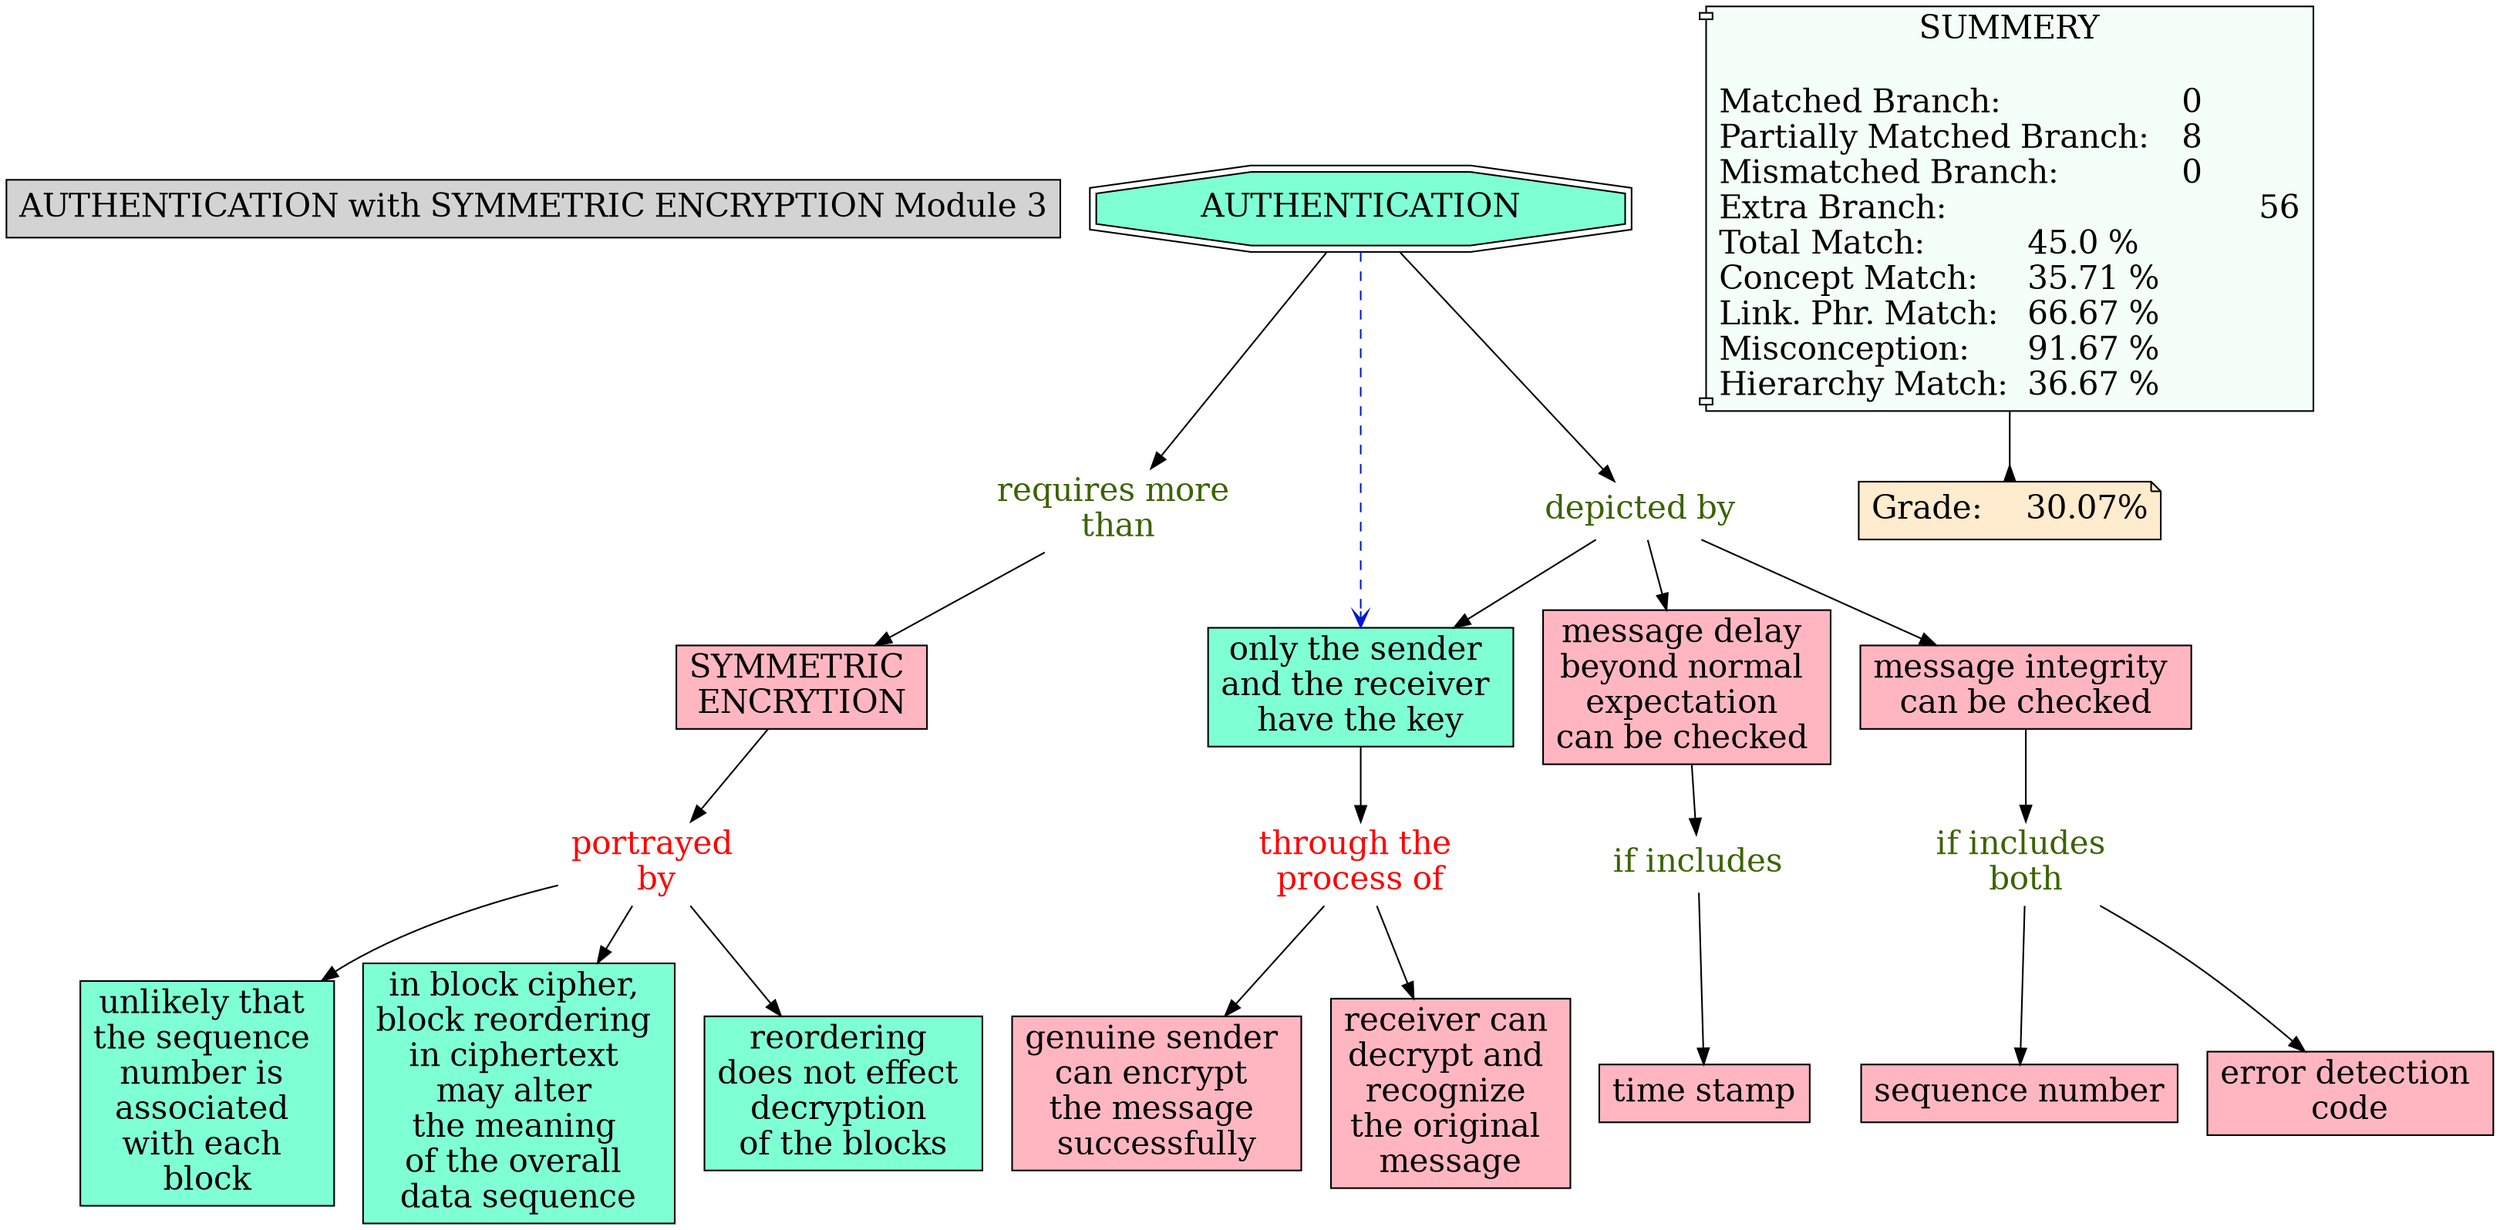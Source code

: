 // The Round Table
digraph {
	"1S3ZPKHM8-134B56F-R97" [label="AUTHENTICATION with SYMMETRIC ENCRYPTION Module 3" Gsplines=true fontsize=20 shape=rect style=filled]
	"1S46Q24P3-1JVFNHG-SL" [label=AUTHENTICATION Gsplines=true fillcolor=aquamarine fontsize=20 shape=doubleoctagon style=filled]
	"1S46Q8172-1CQ8RVS-15S" [label="requires more 
than" Gsplines=true fontcolor="#3B6300" fontsize=20 shape=none]
	"1S46Q24P3-1JVFNHG-SL" -> "1S46Q8172-1CQ8RVS-15S" [constraint=true]
	"1S46QBS0D-11Q0YW7-19R" [label="depicted by
" Gsplines=true fontcolor="#3B6300" fontsize=20 shape=none]
	"1S46Q04T4-18QYM7Z-RC" [label="only the sender 
and the receiver 
have the key
" Gsplines=true fillcolor=aquamarine fontsize=20 shape=rect style=filled]
	"1S46QBS0D-11Q0YW7-19R" -> "1S46Q04T4-18QYM7Z-RC" [constraint=true]
	"1S46QGJB6-MTRRH-1G7" [label="if includes 
both" Gsplines=true fontcolor="#3B6300" fontsize=20 shape=none]
	"1S46Q1JWS-241HG51-SD" [label="sequence number
" Gsplines=true fillcolor="#FFB6C1" fontsize=20 shape=rect style=filled]
	"1S46QGJB6-MTRRH-1G7" -> "1S46Q1JWS-241HG51-SD" [constraint=true]
	"1S46QGJB6-MTRRH-1G7" [label="if includes 
both" Gsplines=true fontcolor="#3B6300" fontsize=20 shape=none]
	"1S46Q1H24-25BQNGK-S8" [label="error detection 
code" Gsplines=true fillcolor="#FFB6C1" fontsize=20 shape=rect style=filled]
	"1S46QGJB6-MTRRH-1G7" -> "1S46Q1H24-25BQNGK-S8" [constraint=true]
	"1S46QCX9K-11SS2J0-1CQ" [label="portrayed 
by" Gsplines=true fontcolor=red fontsize=20 shape=none]
	"1S46Q2LZZ-R7XK4T-T3" [label="unlikely that 
the sequence 
number is 
associated 
with each 
block" Gsplines=true fillcolor=aquamarine fontsize=20 shape=rect style=filled]
	"1S46QCX9K-11SS2J0-1CQ" -> "1S46Q2LZZ-R7XK4T-T3" [constraint=true]
	"1S46Q09LB-R6K99P-RM" [label="message delay 
beyond normal 
expectation 
can be checked 
" Gsplines=true fillcolor="#FFB6C1" fontsize=20 shape=rect style=filled]
	"1S46QYQ6G-1XHL7SR-21N" [label="if includes
" Gsplines=true fontcolor="#3B6300" fontsize=20 shape=none]
	"1S46Q09LB-R6K99P-RM" -> "1S46QYQ6G-1XHL7SR-21N" [constraint=true]
	"1S46QJ75F-XB1Y84-1J4" [label="through the 
process of
" Gsplines=true fontcolor=red fontsize=20 shape=none]
	"1S46Q0S97-SB1KG2-RW" [label="genuine sender 
can encrypt 
the message 
successfully" Gsplines=true fillcolor="#FFB6C1" fontsize=20 shape=rect style=filled]
	"1S46QJ75F-XB1Y84-1J4" -> "1S46Q0S97-SB1KG2-RW" [constraint=true]
	"1S46QBS0D-11Q0YW7-19R" [label="depicted by
" Gsplines=true fontcolor="#3B6300" fontsize=20 shape=none]
	"1S46Q09LB-R6K99P-RM" [label="message delay 
beyond normal 
expectation 
can be checked 
" Gsplines=true fillcolor="#FFB6C1" fontsize=20 shape=rect style=filled]
	"1S46QBS0D-11Q0YW7-19R" -> "1S46Q09LB-R6K99P-RM" [constraint=true]
	"1S46QJ75F-XB1Y84-1J4" [label="through the 
process of
" Gsplines=true fontcolor=red fontsize=20 shape=none]
	"1S46Q0V2C-1ZTCWHZ-S0" [label="receiver can 
decrypt and 
recognize 
the original 
message" Gsplines=true fillcolor="#FFB6C1" fontsize=20 shape=rect style=filled]
	"1S46QJ75F-XB1Y84-1J4" -> "1S46Q0V2C-1ZTCWHZ-S0" [constraint=true]
	"1S46Q8172-1CQ8RVS-15S" [label="requires more 
than" Gsplines=true fontcolor="#3B6300" fontsize=20 shape=none]
	"1S46Q278L-1BY0H5G-SQ" [label="SYMMETRIC 
ENCRYTION" Gsplines=true fillcolor="#FFB6C1" fontsize=20 shape=rect style=filled]
	"1S46Q8172-1CQ8RVS-15S" -> "1S46Q278L-1BY0H5G-SQ" [constraint=true]
	"1S46QBS0D-11Q0YW7-19R" [label="depicted by
" Gsplines=true fontcolor="#3B6300" fontsize=20 shape=none]
	"1S46Q07Q1-MSRTM7-RH" [label="message integrity 
can be checked
" Gsplines=true fillcolor="#FFB6C1" fontsize=20 shape=rect style=filled]
	"1S46QBS0D-11Q0YW7-19R" -> "1S46Q07Q1-MSRTM7-RH" [constraint=true]
	"1S46Q24P3-1JVFNHG-SL" [label=AUTHENTICATION Gsplines=true fillcolor=aquamarine fontsize=20 shape=doubleoctagon style=filled]
	"1S46QBS0D-11Q0YW7-19R" [label="depicted by
" Gsplines=true fontcolor="#3B6300" fontsize=20 shape=none]
	"1S46Q24P3-1JVFNHG-SL" -> "1S46QBS0D-11Q0YW7-19R" [constraint=true]
	"1S46Q07Q1-MSRTM7-RH" [label="message integrity 
can be checked
" Gsplines=true fillcolor="#FFB6C1" fontsize=20 shape=rect style=filled]
	"1S46QGJB6-MTRRH-1G7" [label="if includes 
both" Gsplines=true fontcolor="#3B6300" fontsize=20 shape=none]
	"1S46Q07Q1-MSRTM7-RH" -> "1S46QGJB6-MTRRH-1G7" [constraint=true]
	"1S46QCX9K-11SS2J0-1CQ" [label="portrayed 
by" Gsplines=true fontcolor=red fontsize=20 shape=none]
	"1S46Q2CCG-26FJ5BV-SV" [label="in block cipher, 
block reordering 
in ciphertext 
may alter 
the meaning 
of the overall 
data sequence
" Gsplines=true fillcolor=aquamarine fontsize=20 shape=rect style=filled]
	"1S46QCX9K-11SS2J0-1CQ" -> "1S46Q2CCG-26FJ5BV-SV" [constraint=true]
	"1S46Q278L-1BY0H5G-SQ" [label="SYMMETRIC 
ENCRYTION" Gsplines=true fillcolor="#FFB6C1" fontsize=20 shape=rect style=filled]
	"1S46QCX9K-11SS2J0-1CQ" [label="portrayed 
by" Gsplines=true fontcolor=red fontsize=20 shape=none]
	"1S46Q278L-1BY0H5G-SQ" -> "1S46QCX9K-11SS2J0-1CQ" [constraint=true]
	"1S46Q04T4-18QYM7Z-RC" [label="only the sender 
and the receiver 
have the key
" Gsplines=true fillcolor=aquamarine fontsize=20 shape=rect style=filled]
	"1S46QJ75F-XB1Y84-1J4" [label="through the 
process of
" Gsplines=true fontcolor=red fontsize=20 shape=none]
	"1S46Q04T4-18QYM7Z-RC" -> "1S46QJ75F-XB1Y84-1J4" [constraint=true]
	"1S46QCX9K-11SS2J0-1CQ" [label="portrayed 
by" Gsplines=true fontcolor=red fontsize=20 shape=none]
	"1S46Q2HGV-J01S4Z-SZ" [label="reordering 
does not effect 
decryption 
of the blocks
" Gsplines=true fillcolor=aquamarine fontsize=20 shape=rect style=filled]
	"1S46QCX9K-11SS2J0-1CQ" -> "1S46Q2HGV-J01S4Z-SZ" [constraint=true]
	"1S46QYQ6G-1XHL7SR-21N" [label="if includes
" Gsplines=true fontcolor="#3B6300" fontsize=20 shape=none]
	"1S46QYG90-10J836V-20W" [label="time stamp
" Gsplines=true fillcolor="#FFB6C1" fontsize=20 shape=rect style=filled]
	"1S46QYQ6G-1XHL7SR-21N" -> "1S46QYG90-10J836V-20W" [constraint=true]
	Stat [label="SUMMERY

Matched Branch:			0\lPartially Matched Branch:	8\lMismatched Branch:		0\lExtra Branch:				56\lTotal Match:		45.0 %\lConcept Match:	35.71 %\lLink. Phr. Match:	66.67 %\lMisconception:	91.67 %\lHierarchy Match:	36.67 %\l" Gsplines=true fillcolor="#F5FFFA" fontsize=20 shape=component style=filled]
	Grade [label="Grade:	30.07%" Gsplines=true fillcolor="#FFEBCD" fontsize=20 shape=note style=filled]
	Stat -> Grade [arrowhead=inv color=black constraint=true]
	"1S46Q24P3-1JVFNHG-SL" -> "1S46Q04T4-18QYM7Z-RC" [arrowhead=open color="#0316D1" constraint=true style=dashed]
}
